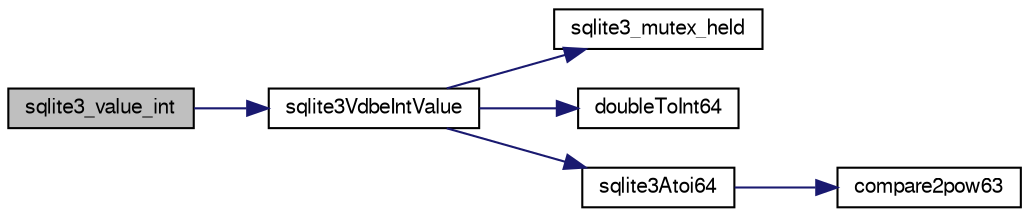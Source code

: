 digraph "sqlite3_value_int"
{
  edge [fontname="FreeSans",fontsize="10",labelfontname="FreeSans",labelfontsize="10"];
  node [fontname="FreeSans",fontsize="10",shape=record];
  rankdir="LR";
  Node92937 [label="sqlite3_value_int",height=0.2,width=0.4,color="black", fillcolor="grey75", style="filled", fontcolor="black"];
  Node92937 -> Node92938 [color="midnightblue",fontsize="10",style="solid",fontname="FreeSans"];
  Node92938 [label="sqlite3VdbeIntValue",height=0.2,width=0.4,color="black", fillcolor="white", style="filled",URL="$sqlite3_8c.html#a3dc28e3bfdbecf81633c3697a3aacd45"];
  Node92938 -> Node92939 [color="midnightblue",fontsize="10",style="solid",fontname="FreeSans"];
  Node92939 [label="sqlite3_mutex_held",height=0.2,width=0.4,color="black", fillcolor="white", style="filled",URL="$sqlite3_8c.html#acf77da68932b6bc163c5e68547ecc3e7"];
  Node92938 -> Node92940 [color="midnightblue",fontsize="10",style="solid",fontname="FreeSans"];
  Node92940 [label="doubleToInt64",height=0.2,width=0.4,color="black", fillcolor="white", style="filled",URL="$sqlite3_8c.html#a85975c48e5a38f9b8c99b72eb72ebc44"];
  Node92938 -> Node92941 [color="midnightblue",fontsize="10",style="solid",fontname="FreeSans"];
  Node92941 [label="sqlite3Atoi64",height=0.2,width=0.4,color="black", fillcolor="white", style="filled",URL="$sqlite3_8c.html#a5b13083911b3dc0a0b54f43acc686a39"];
  Node92941 -> Node92942 [color="midnightblue",fontsize="10",style="solid",fontname="FreeSans"];
  Node92942 [label="compare2pow63",height=0.2,width=0.4,color="black", fillcolor="white", style="filled",URL="$sqlite3_8c.html#adcbebdd3f570175519922276b83132e0"];
}
